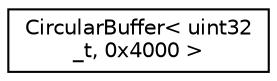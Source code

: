 digraph "Graphical Class Hierarchy"
{
 // LATEX_PDF_SIZE
  edge [fontname="Helvetica",fontsize="10",labelfontname="Helvetica",labelfontsize="10"];
  node [fontname="Helvetica",fontsize="10",shape=record];
  rankdir="LR";
  Node0 [label="CircularBuffer\< uint32\l_t, 0x4000 \>",height=0.2,width=0.4,color="black", fillcolor="white", style="filled",URL="$classCircularBuffer.html",tooltip=" "];
}
